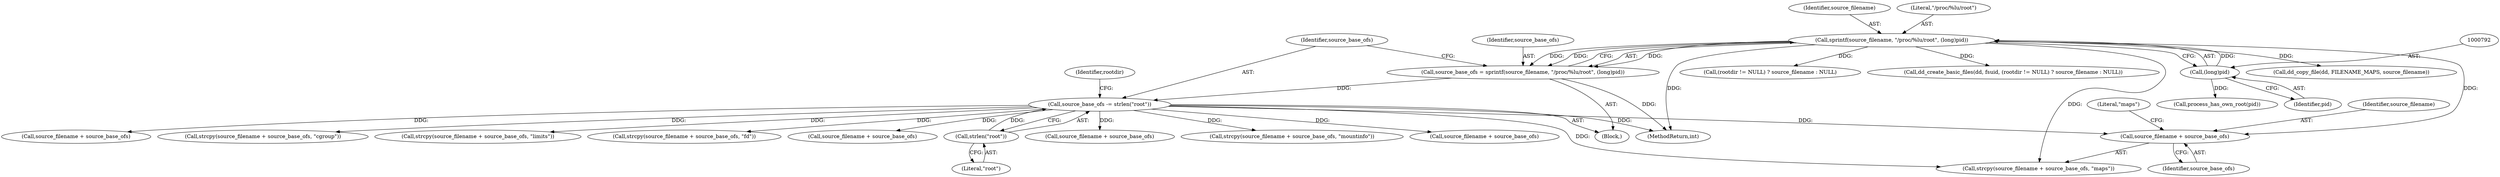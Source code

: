 digraph "0_abrt_3c1b60cfa62d39e5fff5a53a5bc53dae189e740e@pointer" {
"1000842" [label="(Call,source_filename + source_base_ofs)"];
"1000788" [label="(Call,sprintf(source_filename, \"/proc/%lu/root\", (long)pid))"];
"1000791" [label="(Call,(long)pid)"];
"1000794" [label="(Call,source_base_ofs -= strlen(\"root\"))"];
"1000796" [label="(Call,strlen(\"root\"))"];
"1000786" [label="(Call,source_base_ofs = sprintf(source_filename, \"/proc/%lu/root\", (long)pid))"];
"1000813" [label="(Call,(rootdir != NULL) ? source_filename : NULL)"];
"1000789" [label="(Identifier,source_filename)"];
"1000868" [label="(Call,strcpy(source_filename + source_base_ofs, \"mountinfo\"))"];
"1000844" [label="(Identifier,source_base_ofs)"];
"1000795" [label="(Identifier,source_base_ofs)"];
"1000786" [label="(Call,source_base_ofs = sprintf(source_filename, \"/proc/%lu/root\", (long)pid))"];
"1000810" [label="(Call,dd_create_basic_files(dd, fsuid, (rootdir != NULL) ? source_filename : NULL))"];
"1000783" [label="(Block,)"];
"1000797" [label="(Literal,\"root\")"];
"1000860" [label="(Call,source_filename + source_base_ofs)"];
"1000851" [label="(Call,source_filename + source_base_ofs)"];
"1000790" [label="(Literal,\"/proc/%lu/root\")"];
"1000791" [label="(Call,(long)pid)"];
"1001447" [label="(MethodReturn,int)"];
"1000845" [label="(Literal,\"maps\")"];
"1000859" [label="(Call,strcpy(source_filename + source_base_ofs, \"cgroup\"))"];
"1000842" [label="(Call,source_filename + source_base_ofs)"];
"1000787" [label="(Identifier,source_base_ofs)"];
"1000796" [label="(Call,strlen(\"root\"))"];
"1000850" [label="(Call,strcpy(source_filename + source_base_ofs, \"limits\"))"];
"1000880" [label="(Call,strcpy(source_filename + source_base_ofs, \"fd\"))"];
"1000869" [label="(Call,source_filename + source_base_ofs)"];
"1000841" [label="(Call,strcpy(source_filename + source_base_ofs, \"maps\"))"];
"1000846" [label="(Call,dd_copy_file(dd, FILENAME_MAPS, source_filename))"];
"1000794" [label="(Call,source_base_ofs -= strlen(\"root\"))"];
"1000881" [label="(Call,source_filename + source_base_ofs)"];
"1000843" [label="(Identifier,source_filename)"];
"1000788" [label="(Call,sprintf(source_filename, \"/proc/%lu/root\", (long)pid))"];
"1000793" [label="(Identifier,pid)"];
"1000800" [label="(Identifier,rootdir)"];
"1000802" [label="(Call,process_has_own_root(pid))"];
"1000842" -> "1000841"  [label="AST: "];
"1000842" -> "1000844"  [label="CFG: "];
"1000843" -> "1000842"  [label="AST: "];
"1000844" -> "1000842"  [label="AST: "];
"1000845" -> "1000842"  [label="CFG: "];
"1000788" -> "1000842"  [label="DDG: "];
"1000794" -> "1000842"  [label="DDG: "];
"1000788" -> "1000786"  [label="AST: "];
"1000788" -> "1000791"  [label="CFG: "];
"1000789" -> "1000788"  [label="AST: "];
"1000790" -> "1000788"  [label="AST: "];
"1000791" -> "1000788"  [label="AST: "];
"1000786" -> "1000788"  [label="CFG: "];
"1000788" -> "1001447"  [label="DDG: "];
"1000788" -> "1000786"  [label="DDG: "];
"1000788" -> "1000786"  [label="DDG: "];
"1000788" -> "1000786"  [label="DDG: "];
"1000791" -> "1000788"  [label="DDG: "];
"1000788" -> "1000810"  [label="DDG: "];
"1000788" -> "1000813"  [label="DDG: "];
"1000788" -> "1000841"  [label="DDG: "];
"1000788" -> "1000846"  [label="DDG: "];
"1000791" -> "1000793"  [label="CFG: "];
"1000792" -> "1000791"  [label="AST: "];
"1000793" -> "1000791"  [label="AST: "];
"1000791" -> "1000802"  [label="DDG: "];
"1000794" -> "1000783"  [label="AST: "];
"1000794" -> "1000796"  [label="CFG: "];
"1000795" -> "1000794"  [label="AST: "];
"1000796" -> "1000794"  [label="AST: "];
"1000800" -> "1000794"  [label="CFG: "];
"1000794" -> "1001447"  [label="DDG: "];
"1000796" -> "1000794"  [label="DDG: "];
"1000786" -> "1000794"  [label="DDG: "];
"1000794" -> "1000841"  [label="DDG: "];
"1000794" -> "1000850"  [label="DDG: "];
"1000794" -> "1000851"  [label="DDG: "];
"1000794" -> "1000859"  [label="DDG: "];
"1000794" -> "1000860"  [label="DDG: "];
"1000794" -> "1000868"  [label="DDG: "];
"1000794" -> "1000869"  [label="DDG: "];
"1000794" -> "1000880"  [label="DDG: "];
"1000794" -> "1000881"  [label="DDG: "];
"1000796" -> "1000797"  [label="CFG: "];
"1000797" -> "1000796"  [label="AST: "];
"1000786" -> "1000783"  [label="AST: "];
"1000787" -> "1000786"  [label="AST: "];
"1000795" -> "1000786"  [label="CFG: "];
"1000786" -> "1001447"  [label="DDG: "];
}

